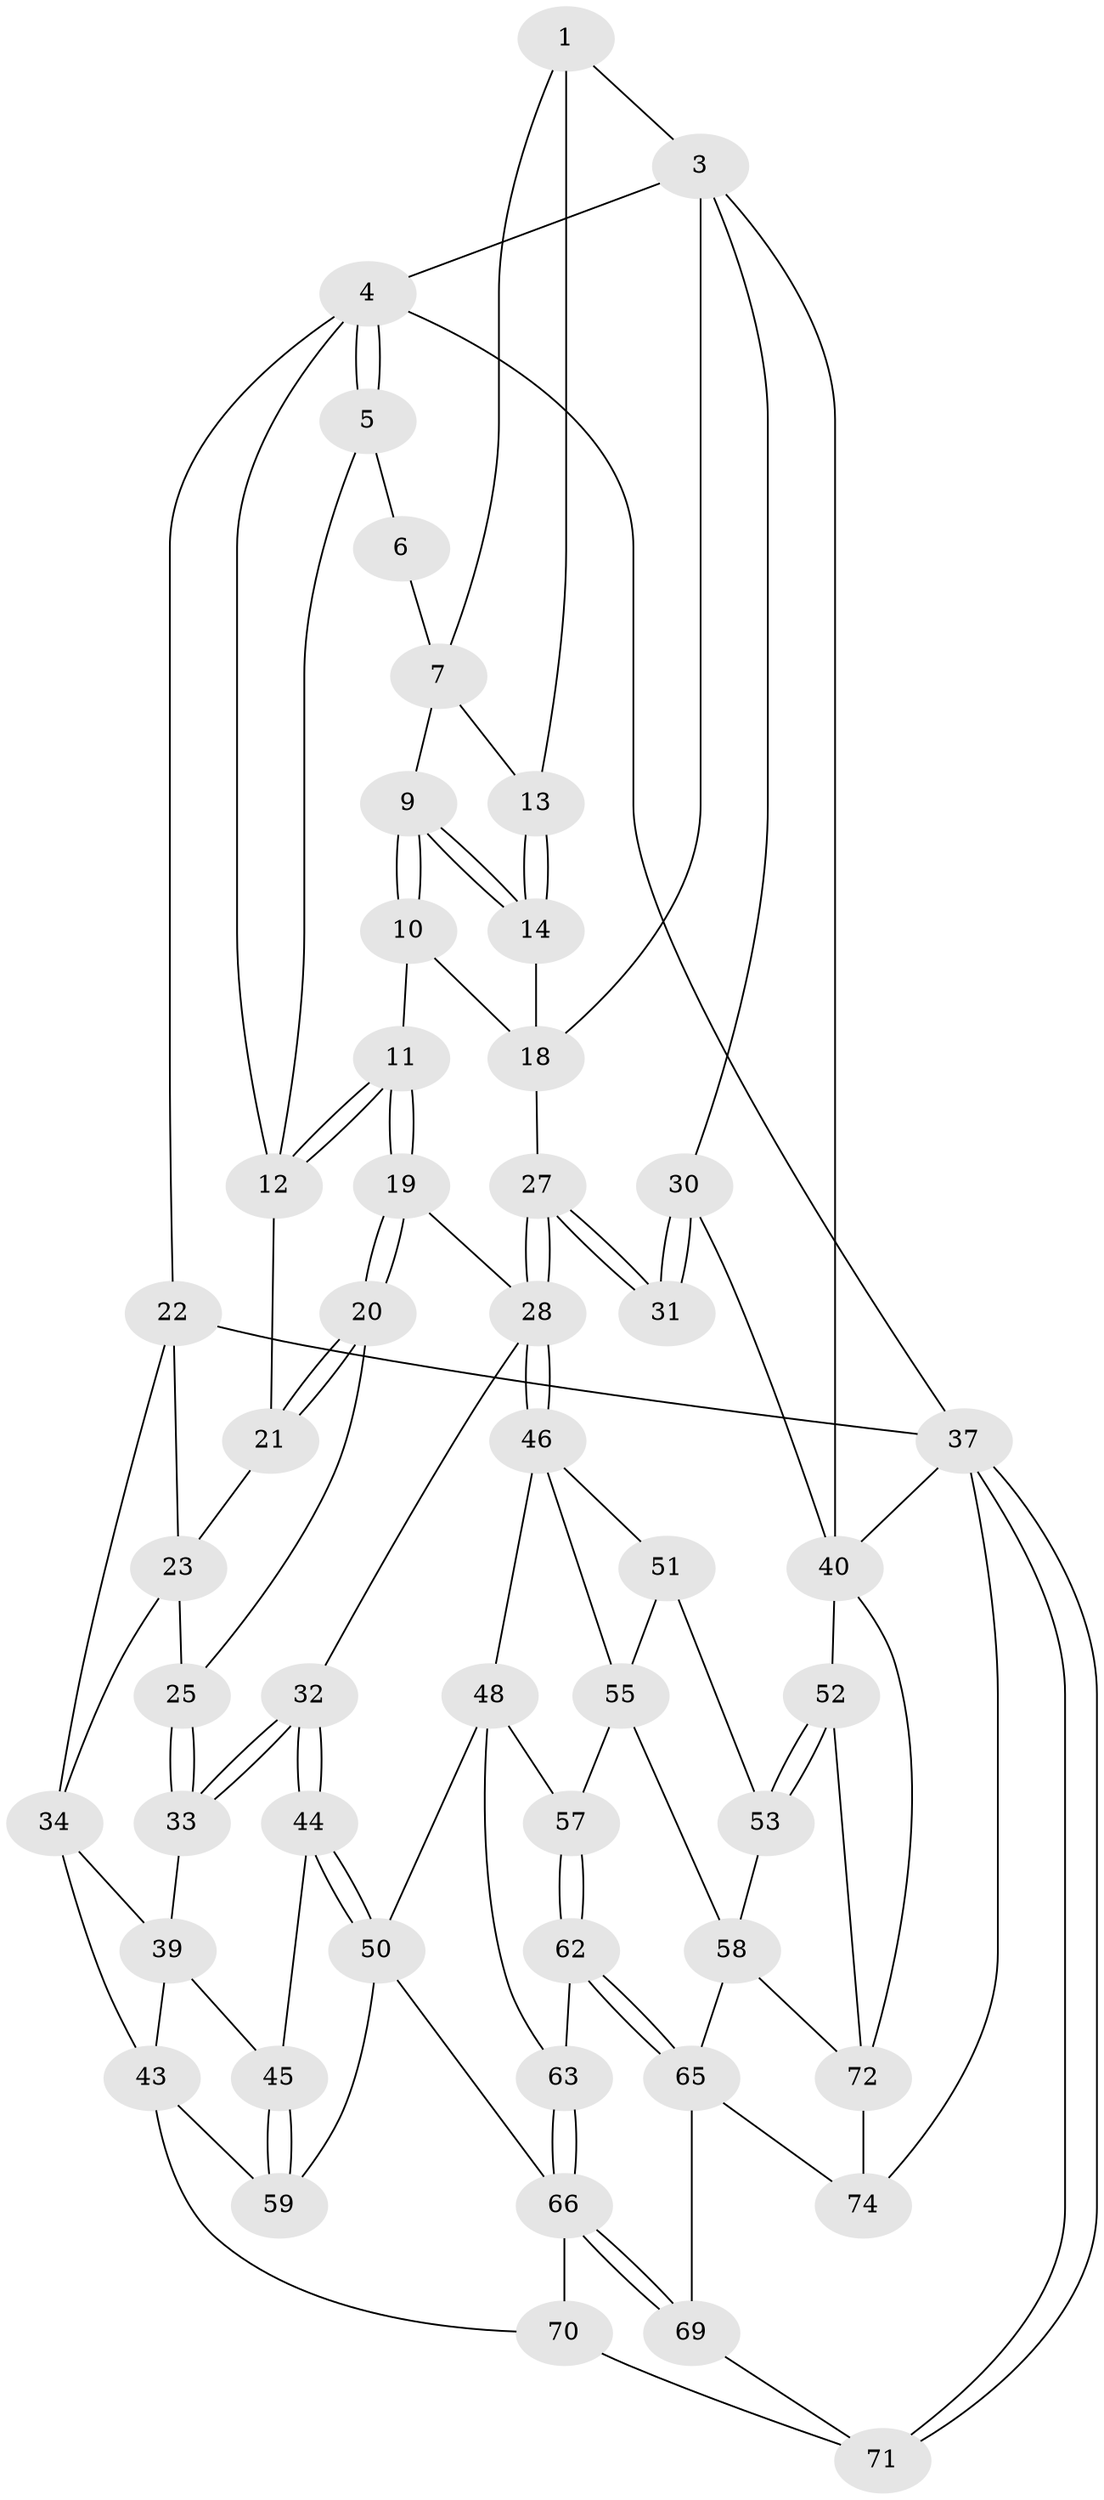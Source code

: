 // original degree distribution, {3: 0.04054054054054054, 5: 0.527027027027027, 6: 0.21621621621621623, 4: 0.21621621621621623}
// Generated by graph-tools (version 1.1) at 2025/11/02/27/25 16:11:53]
// undirected, 51 vertices, 111 edges
graph export_dot {
graph [start="1"]
  node [color=gray90,style=filled];
  1 [pos="+0.750710465272165+0",super="+2"];
  3 [pos="+1+0",super="+17"];
  4 [pos="+0+0",super="+15"];
  5 [pos="+0.45811787144155275+0"];
  6 [pos="+0.4591282631519953+0"];
  7 [pos="+0.7042382816891052+0.10654234737246934",super="+8"];
  9 [pos="+0.6902110135522881+0.22057920380587"];
  10 [pos="+0.6655142350534383+0.25946087770023796"];
  11 [pos="+0.5829114177986008+0.2919636628347319"];
  12 [pos="+0.43488539892822514+0",super="+16"];
  13 [pos="+0.8600837987355573+0.033458628439146605"];
  14 [pos="+0.8023175295533345+0.17747730959941224"];
  18 [pos="+0.905967878750222+0.24433016699247023",super="+24"];
  19 [pos="+0.521464544150222+0.37737145897411956"];
  20 [pos="+0.46392617441481576+0.36184646149208266"];
  21 [pos="+0.3040018761158838+0.18065134216156978"];
  22 [pos="+0+0.012133214171122392",super="+36"];
  23 [pos="+0.14272277519805202+0.2706681433490756",super="+26"];
  25 [pos="+0.28464576454335433+0.41605514896961643"];
  27 [pos="+0.8528320781604314+0.40881408731143926"];
  28 [pos="+0.6043966254785129+0.5339922490490128",super="+29"];
  30 [pos="+1+0.5449952203527462"];
  31 [pos="+0.9647872276891484+0.5072239683607548"];
  32 [pos="+0.4087473938786039+0.5840451918421745"];
  33 [pos="+0.35329380727078885+0.5701550340211875"];
  34 [pos="+0.14169933676396188+0.49839403727798326",super="+35"];
  37 [pos="+0+1",super="+38"];
  39 [pos="+0.25673239665143455+0.5945899683157504",super="+42"];
  40 [pos="+1+1",super="+41"];
  43 [pos="+0.19923875228288418+0.7486253022755692",super="+60"];
  44 [pos="+0.40156540531223717+0.6661753536701802"];
  45 [pos="+0.35747768831706+0.6908498434761896"];
  46 [pos="+0.6080081060877723+0.541682155180669",super="+47"];
  48 [pos="+0.6023132448641716+0.5860046614189687",super="+49"];
  50 [pos="+0.4521947574310814+0.7304041143613459",super="+61"];
  51 [pos="+0.8779133414291961+0.5676135892992921",super="+54"];
  52 [pos="+1+0.8786739846272605"];
  53 [pos="+0.8076368650595942+0.747289464795031"];
  55 [pos="+0.6389193876449604+0.5829093912838116",super="+56"];
  57 [pos="+0.6144034412001814+0.743333674534203"];
  58 [pos="+0.7636993478315839+0.7683519766270585",super="+64"];
  59 [pos="+0.30414182864784084+0.7841780089375362"];
  62 [pos="+0.5999347892374174+0.7799259862634215"];
  63 [pos="+0.4912972164720075+0.7598590910285726"];
  65 [pos="+0.6126186049013798+0.8004990385066676",super="+68"];
  66 [pos="+0.45304979698275494+0.9465506613458752",super="+67"];
  69 [pos="+0.49717073238786513+1"];
  70 [pos="+0.18637019155949736+0.8469428752035432"];
  71 [pos="+0.1739692746894433+0.8680971322301559"];
  72 [pos="+0.739263327436939+0.9100322649231385",super="+73"];
  74 [pos="+0.5165529677246159+1"];
  1 -- 7;
  1 -- 3;
  1 -- 13;
  3 -- 4;
  3 -- 40;
  3 -- 18;
  3 -- 30;
  4 -- 5;
  4 -- 5;
  4 -- 22;
  4 -- 12;
  4 -- 37;
  5 -- 6;
  5 -- 12;
  6 -- 7;
  7 -- 13;
  7 -- 9;
  9 -- 10;
  9 -- 10;
  9 -- 14;
  9 -- 14;
  10 -- 11;
  10 -- 18;
  11 -- 12;
  11 -- 12;
  11 -- 19;
  11 -- 19;
  12 -- 21;
  13 -- 14;
  13 -- 14;
  14 -- 18;
  18 -- 27;
  19 -- 20;
  19 -- 20;
  19 -- 28;
  20 -- 21;
  20 -- 21;
  20 -- 25;
  21 -- 23;
  22 -- 23;
  22 -- 34;
  22 -- 37;
  23 -- 25;
  23 -- 34;
  25 -- 33;
  25 -- 33;
  27 -- 28;
  27 -- 28;
  27 -- 31;
  27 -- 31;
  28 -- 46;
  28 -- 46;
  28 -- 32;
  30 -- 31;
  30 -- 31;
  30 -- 40;
  32 -- 33;
  32 -- 33;
  32 -- 44;
  32 -- 44;
  33 -- 39;
  34 -- 39;
  34 -- 43;
  37 -- 71;
  37 -- 71;
  37 -- 40;
  37 -- 74;
  39 -- 43;
  39 -- 45;
  40 -- 72;
  40 -- 52;
  43 -- 59;
  43 -- 70;
  44 -- 45;
  44 -- 50;
  44 -- 50;
  45 -- 59;
  45 -- 59;
  46 -- 51;
  46 -- 48;
  46 -- 55;
  48 -- 57;
  48 -- 50;
  48 -- 63;
  50 -- 59;
  50 -- 66;
  51 -- 53;
  51 -- 55;
  52 -- 53;
  52 -- 53;
  52 -- 72;
  53 -- 58;
  55 -- 57;
  55 -- 58;
  57 -- 62;
  57 -- 62;
  58 -- 72;
  58 -- 65;
  62 -- 63;
  62 -- 65;
  62 -- 65;
  63 -- 66;
  63 -- 66;
  65 -- 74;
  65 -- 69;
  66 -- 69;
  66 -- 69;
  66 -- 70;
  69 -- 71;
  70 -- 71;
  72 -- 74;
}
